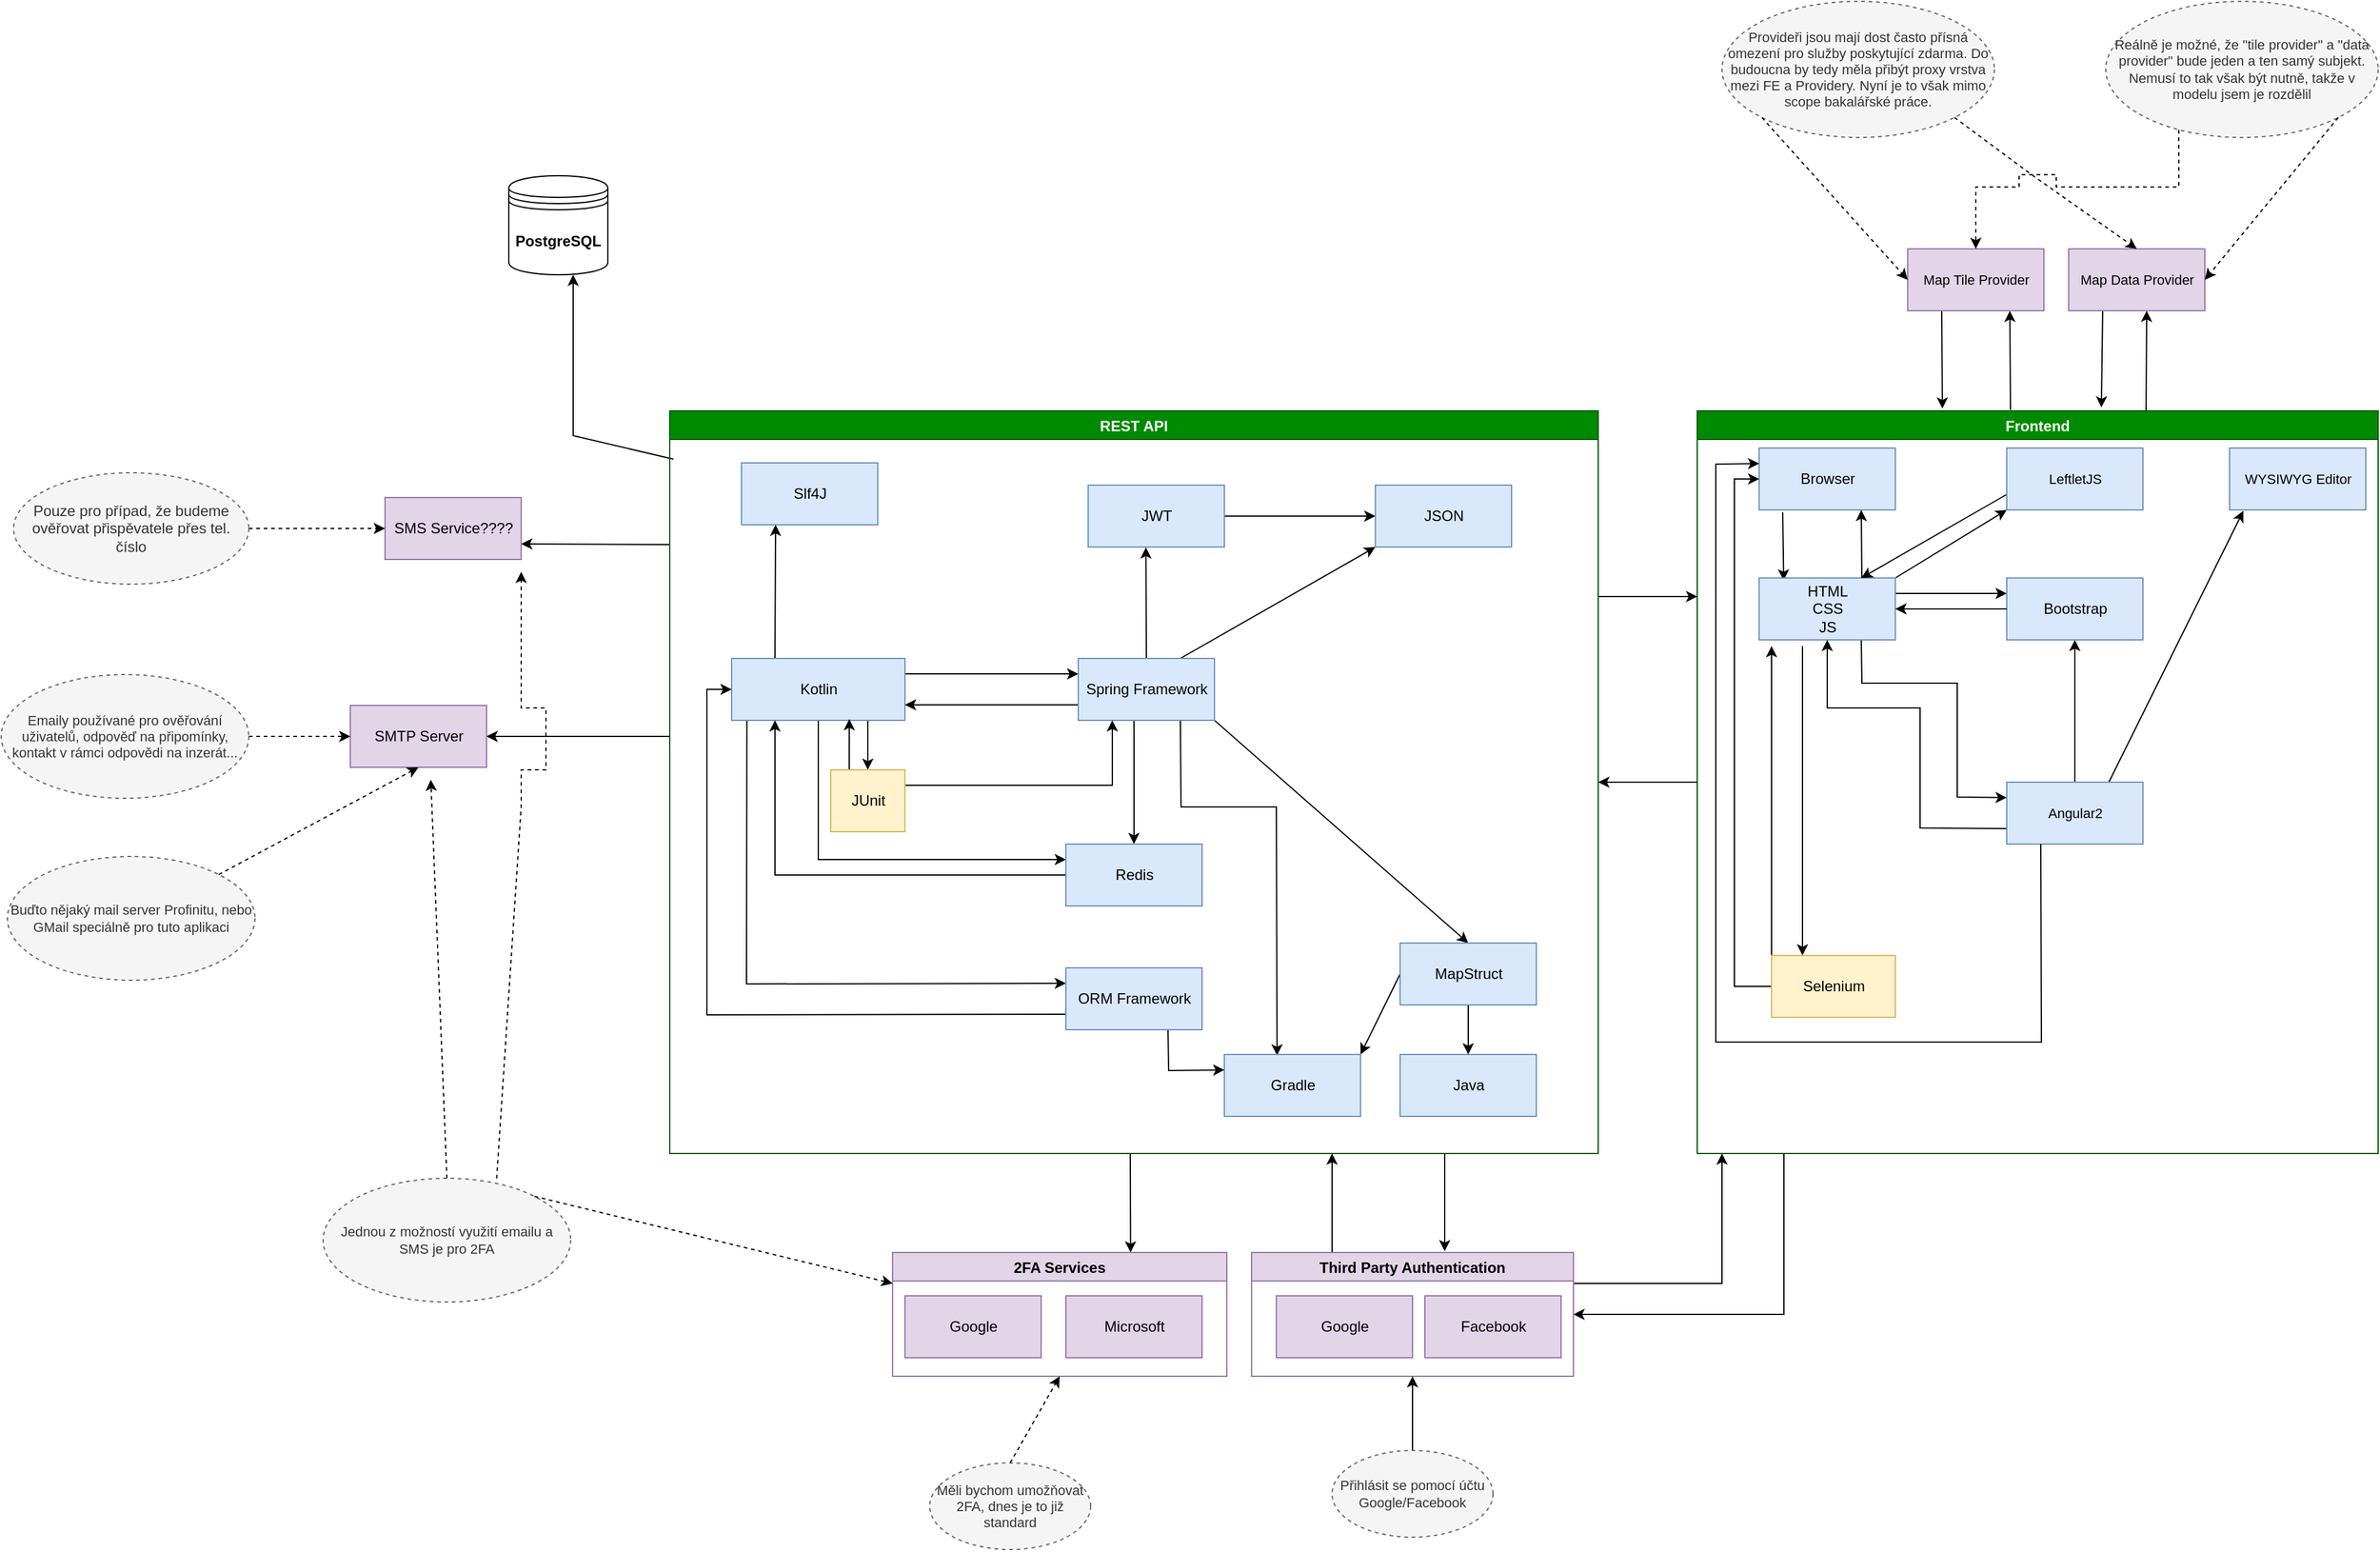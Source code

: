 <mxfile version="15.7.3" type="device"><diagram id="4b8or_0Rk-rCXTNzB_Io" name="Stránka-1"><mxGraphModel dx="2123" dy="1018" grid="1" gridSize="10" guides="1" tooltips="1" connect="1" arrows="1" fold="1" page="1" pageScale="1" pageWidth="827" pageHeight="1169" math="0" shadow="0"><root><mxCell id="0"/><mxCell id="1" parent="0"/><mxCell id="IpA6bpYcecOu8mMh90Jm-7" value="&lt;b&gt;PostgreSQL&lt;/b&gt;" style="shape=datastore;whiteSpace=wrap;html=1;" parent="1" vertex="1"><mxGeometry x="-220" y="210" width="80" height="80" as="geometry"/></mxCell><mxCell id="IpA6bpYcecOu8mMh90Jm-126" style="edgeStyle=none;rounded=0;orthogonalLoop=1;jettySize=auto;html=1;entryX=0.65;entryY=1;entryDx=0;entryDy=0;entryPerimeter=0;exitX=0.004;exitY=0.065;exitDx=0;exitDy=0;exitPerimeter=0;" parent="1" source="IpA6bpYcecOu8mMh90Jm-217" target="IpA6bpYcecOu8mMh90Jm-7" edge="1"><mxGeometry relative="1" as="geometry"><mxPoint x="40" y="420" as="sourcePoint"/><Array as="points"><mxPoint x="-168" y="420"/></Array></mxGeometry></mxCell><mxCell id="IpA6bpYcecOu8mMh90Jm-144" style="edgeStyle=none;rounded=0;orthogonalLoop=1;jettySize=auto;html=1;entryX=0.712;entryY=0;entryDx=0;entryDy=0;entryPerimeter=0;" parent="1" target="IpA6bpYcecOu8mMh90Jm-139" edge="1"><mxGeometry relative="1" as="geometry"><mxPoint x="282" y="1000" as="sourcePoint"/></mxGeometry></mxCell><mxCell id="IpA6bpYcecOu8mMh90Jm-159" style="edgeStyle=none;rounded=0;orthogonalLoop=1;jettySize=auto;html=1;entryX=0.6;entryY=-0.01;entryDx=0;entryDy=0;entryPerimeter=0;" parent="1" target="IpA6bpYcecOu8mMh90Jm-132" edge="1"><mxGeometry relative="1" as="geometry"><mxPoint x="536" y="1000" as="sourcePoint"/></mxGeometry></mxCell><mxCell id="IpA6bpYcecOu8mMh90Jm-205" style="edgeStyle=none;rounded=0;orthogonalLoop=1;jettySize=auto;html=1;exitX=1;exitY=0.25;exitDx=0;exitDy=0;fontSize=11;" parent="1" source="IpA6bpYcecOu8mMh90Jm-132" edge="1"><mxGeometry relative="1" as="geometry"><mxPoint x="760" y="1000" as="targetPoint"/><Array as="points"><mxPoint x="760" y="1105"/></Array></mxGeometry></mxCell><mxCell id="IpA6bpYcecOu8mMh90Jm-207" style="edgeStyle=none;rounded=0;orthogonalLoop=1;jettySize=auto;html=1;fontSize=11;entryX=1;entryY=0.5;entryDx=0;entryDy=0;" parent="1" target="IpA6bpYcecOu8mMh90Jm-132" edge="1"><mxGeometry relative="1" as="geometry"><mxPoint x="810" y="1000" as="sourcePoint"/><Array as="points"><mxPoint x="810" y="1130"/></Array></mxGeometry></mxCell><mxCell id="fLDxN7veGEA7b4i6iNZ2-59" style="edgeStyle=none;rounded=0;orthogonalLoop=1;jettySize=auto;html=1;exitX=0.25;exitY=0;exitDx=0;exitDy=0;" parent="1" source="IpA6bpYcecOu8mMh90Jm-132" edge="1"><mxGeometry relative="1" as="geometry"><mxPoint x="445" y="1000" as="targetPoint"/></mxGeometry></mxCell><mxCell id="IpA6bpYcecOu8mMh90Jm-132" value="Third Party Authentication" style="swimlane;shadow=0;sketch=0;strokeColor=#9673a6;fillColor=#e1d5e7;" parent="1" vertex="1"><mxGeometry x="380" y="1080" width="260" height="100" as="geometry"/></mxCell><mxCell id="IpA6bpYcecOu8mMh90Jm-133" value="Google" style="html=1;shadow=0;sketch=0;strokeColor=#9673a6;fillColor=#e1d5e7;" parent="IpA6bpYcecOu8mMh90Jm-132" vertex="1"><mxGeometry x="20" y="35" width="110" height="50" as="geometry"/></mxCell><mxCell id="IpA6bpYcecOu8mMh90Jm-134" value="Facebook" style="html=1;shadow=0;sketch=0;strokeColor=#9673a6;fillColor=#e1d5e7;" parent="IpA6bpYcecOu8mMh90Jm-132" vertex="1"><mxGeometry x="140" y="35" width="110" height="50" as="geometry"/></mxCell><mxCell id="IpA6bpYcecOu8mMh90Jm-136" style="edgeStyle=none;rounded=0;orthogonalLoop=1;jettySize=auto;html=1;exitX=0.25;exitY=0;exitDx=0;exitDy=0;" parent="1" source="IpA6bpYcecOu8mMh90Jm-132" target="IpA6bpYcecOu8mMh90Jm-132" edge="1"><mxGeometry relative="1" as="geometry"/></mxCell><mxCell id="IpA6bpYcecOu8mMh90Jm-139" value="2FA Services" style="swimlane;shadow=0;sketch=0;strokeColor=#9673a6;fillColor=#e1d5e7;" parent="1" vertex="1"><mxGeometry x="90" y="1080" width="270" height="100" as="geometry"/></mxCell><mxCell id="IpA6bpYcecOu8mMh90Jm-214" value="Google" style="html=1;shadow=0;sketch=0;strokeColor=#9673a6;fillColor=#e1d5e7;" parent="IpA6bpYcecOu8mMh90Jm-139" vertex="1"><mxGeometry x="10" y="35" width="110" height="50" as="geometry"/></mxCell><mxCell id="IpA6bpYcecOu8mMh90Jm-215" value="Microsoft" style="html=1;shadow=0;sketch=0;strokeColor=#9673a6;fillColor=#e1d5e7;" parent="IpA6bpYcecOu8mMh90Jm-139" vertex="1"><mxGeometry x="140" y="35" width="110" height="50" as="geometry"/></mxCell><mxCell id="IpA6bpYcecOu8mMh90Jm-142" style="edgeStyle=none;rounded=0;orthogonalLoop=1;jettySize=auto;html=1;exitX=0.25;exitY=0;exitDx=0;exitDy=0;" parent="1" source="IpA6bpYcecOu8mMh90Jm-139" target="IpA6bpYcecOu8mMh90Jm-139" edge="1"><mxGeometry relative="1" as="geometry"/></mxCell><mxCell id="IpA6bpYcecOu8mMh90Jm-158" style="edgeStyle=none;rounded=0;orthogonalLoop=1;jettySize=auto;html=1;entryX=1;entryY=0.5;entryDx=0;entryDy=0;" parent="1" target="IpA6bpYcecOu8mMh90Jm-148" edge="1"><mxGeometry relative="1" as="geometry"><mxPoint x="-90" y="663" as="sourcePoint"/></mxGeometry></mxCell><mxCell id="IpA6bpYcecOu8mMh90Jm-148" value="SMTP Server" style="html=1;shadow=0;sketch=0;strokeColor=#9673a6;fillColor=#e1d5e7;" parent="1" vertex="1"><mxGeometry x="-348" y="638" width="110" height="50" as="geometry"/></mxCell><mxCell id="IpA6bpYcecOu8mMh90Jm-156" style="edgeStyle=none;rounded=0;orthogonalLoop=1;jettySize=auto;html=1;entryX=1;entryY=0.75;entryDx=0;entryDy=0;" parent="1" target="IpA6bpYcecOu8mMh90Jm-153" edge="1"><mxGeometry relative="1" as="geometry"><mxPoint x="-90" y="508" as="sourcePoint"/></mxGeometry></mxCell><mxCell id="IpA6bpYcecOu8mMh90Jm-153" value="SMS Service????" style="html=1;shadow=0;sketch=0;strokeColor=#9673a6;fillColor=#e1d5e7;" parent="1" vertex="1"><mxGeometry x="-320" y="470" width="110" height="50" as="geometry"/></mxCell><mxCell id="IpA6bpYcecOu8mMh90Jm-165" style="edgeStyle=none;rounded=0;orthogonalLoop=1;jettySize=auto;html=1;exitX=1;exitY=0.5;exitDx=0;exitDy=0;entryX=0;entryY=0.5;entryDx=0;entryDy=0;dashed=1;" parent="1" source="IpA6bpYcecOu8mMh90Jm-162" target="IpA6bpYcecOu8mMh90Jm-153" edge="1"><mxGeometry relative="1" as="geometry"/></mxCell><mxCell id="IpA6bpYcecOu8mMh90Jm-162" value="Pouze pro případ, že budeme ověřovat přispěvatele přes tel. číslo" style="ellipse;whiteSpace=wrap;html=1;align=center;dashed=1;shadow=0;sketch=0;strokeColor=#666666;fillColor=#f5f5f5;fontColor=#333333;" parent="1" vertex="1"><mxGeometry x="-620" y="450" width="190" height="90" as="geometry"/></mxCell><mxCell id="IpA6bpYcecOu8mMh90Jm-166" style="edgeStyle=none;rounded=0;orthogonalLoop=1;jettySize=auto;html=1;exitX=1;exitY=0.5;exitDx=0;exitDy=0;entryX=0;entryY=0.5;entryDx=0;entryDy=0;dashed=1;" parent="1" source="IpA6bpYcecOu8mMh90Jm-167" target="IpA6bpYcecOu8mMh90Jm-148" edge="1"><mxGeometry relative="1" as="geometry"><mxPoint x="-278" y="900" as="targetPoint"/></mxGeometry></mxCell><mxCell id="IpA6bpYcecOu8mMh90Jm-167" value="Emaily používané pro ověřování uživatelů, odpověď na připomínky, kontakt v rámci odpovědi na inzerát..." style="ellipse;whiteSpace=wrap;html=1;align=center;dashed=1;shadow=0;sketch=0;strokeColor=#666666;fontSize=11;fillColor=#f5f5f5;fontColor=#333333;" parent="1" vertex="1"><mxGeometry x="-630" y="613" width="200" height="100" as="geometry"/></mxCell><mxCell id="IpA6bpYcecOu8mMh90Jm-168" value="Buďto nějaký mail server Profinitu, nebo GMail speciálně pro tuto aplikaci" style="ellipse;whiteSpace=wrap;html=1;align=center;dashed=1;shadow=0;sketch=0;strokeColor=#666666;fontSize=11;fillColor=#f5f5f5;fontColor=#333333;" parent="1" vertex="1"><mxGeometry x="-625" y="760" width="200" height="100" as="geometry"/></mxCell><mxCell id="IpA6bpYcecOu8mMh90Jm-169" style="edgeStyle=none;rounded=0;orthogonalLoop=1;jettySize=auto;html=1;exitX=1;exitY=0;exitDx=0;exitDy=0;entryX=0.5;entryY=1;entryDx=0;entryDy=0;dashed=1;" parent="1" source="IpA6bpYcecOu8mMh90Jm-168" target="IpA6bpYcecOu8mMh90Jm-148" edge="1"><mxGeometry relative="1" as="geometry"><mxPoint x="-318" y="730" as="targetPoint"/><mxPoint x="-400" y="730" as="sourcePoint"/></mxGeometry></mxCell><mxCell id="IpA6bpYcecOu8mMh90Jm-299" style="edgeStyle=none;rounded=0;orthogonalLoop=1;jettySize=auto;html=1;fontSize=11;exitX=0.533;exitY=0.003;exitDx=0;exitDy=0;exitPerimeter=0;entryX=0.573;entryY=1;entryDx=0;entryDy=0;entryPerimeter=0;" parent="1" target="IpA6bpYcecOu8mMh90Jm-296" edge="1"><mxGeometry relative="1" as="geometry"><mxPoint x="1102.54" y="400.0" as="sourcePoint"/><mxPoint x="1140" y="319.07" as="targetPoint"/></mxGeometry></mxCell><mxCell id="2IDRB37qn1Kd-G7VaPPP-1" style="edgeStyle=orthogonalEdgeStyle;rounded=0;orthogonalLoop=1;jettySize=auto;html=1;exitX=0;exitY=0.5;exitDx=0;exitDy=0;entryX=1;entryY=0.5;entryDx=0;entryDy=0;" edge="1" parent="1" source="IpA6bpYcecOu8mMh90Jm-176" target="IpA6bpYcecOu8mMh90Jm-217"><mxGeometry relative="1" as="geometry"/></mxCell><mxCell id="IpA6bpYcecOu8mMh90Jm-176" value="Frontend" style="swimlane;shadow=0;sketch=0;strokeColor=#005700;startSize=23;fillColor=#008a00;fontColor=#ffffff;" parent="1" vertex="1"><mxGeometry x="740" y="400" width="550" height="600" as="geometry"/></mxCell><mxCell id="IpA6bpYcecOu8mMh90Jm-210" style="edgeStyle=none;rounded=0;orthogonalLoop=1;jettySize=auto;html=1;exitX=0.173;exitY=1.04;exitDx=0;exitDy=0;entryX=0.18;entryY=0.04;entryDx=0;entryDy=0;fontSize=11;entryPerimeter=0;exitPerimeter=0;" parent="IpA6bpYcecOu8mMh90Jm-176" source="IpA6bpYcecOu8mMh90Jm-201" target="IpA6bpYcecOu8mMh90Jm-202" edge="1"><mxGeometry relative="1" as="geometry"/></mxCell><mxCell id="IpA6bpYcecOu8mMh90Jm-201" value="Browser" style="html=1;shadow=0;sketch=0;strokeColor=#6c8ebf;fillColor=#dae8fc;" parent="IpA6bpYcecOu8mMh90Jm-176" vertex="1"><mxGeometry x="50" y="30" width="110" height="50" as="geometry"/></mxCell><mxCell id="IpA6bpYcecOu8mMh90Jm-211" style="edgeStyle=none;rounded=0;orthogonalLoop=1;jettySize=auto;html=1;entryX=0.75;entryY=1;entryDx=0;entryDy=0;fontSize=11;" parent="IpA6bpYcecOu8mMh90Jm-176" target="IpA6bpYcecOu8mMh90Jm-201" edge="1"><mxGeometry relative="1" as="geometry"><mxPoint x="133" y="140" as="sourcePoint"/></mxGeometry></mxCell><mxCell id="IpA6bpYcecOu8mMh90Jm-213" style="edgeStyle=none;rounded=0;orthogonalLoop=1;jettySize=auto;html=1;entryX=0.25;entryY=0;entryDx=0;entryDy=0;fontSize=11;" parent="IpA6bpYcecOu8mMh90Jm-176" target="IpA6bpYcecOu8mMh90Jm-212" edge="1"><mxGeometry relative="1" as="geometry"><mxPoint x="85" y="190" as="sourcePoint"/></mxGeometry></mxCell><mxCell id="IpA6bpYcecOu8mMh90Jm-310" style="edgeStyle=none;rounded=0;orthogonalLoop=1;jettySize=auto;html=1;exitX=0.75;exitY=1;exitDx=0;exitDy=0;entryX=0;entryY=0.25;entryDx=0;entryDy=0;fontSize=11;" parent="IpA6bpYcecOu8mMh90Jm-176" source="IpA6bpYcecOu8mMh90Jm-202" target="IpA6bpYcecOu8mMh90Jm-281" edge="1"><mxGeometry relative="1" as="geometry"><Array as="points"><mxPoint x="133" y="220"/><mxPoint x="210" y="220"/><mxPoint x="210" y="312"/></Array></mxGeometry></mxCell><mxCell id="IpA6bpYcecOu8mMh90Jm-316" style="edgeStyle=none;rounded=0;orthogonalLoop=1;jettySize=auto;html=1;exitX=1;exitY=0;exitDx=0;exitDy=0;entryX=0;entryY=1;entryDx=0;entryDy=0;fontSize=11;" parent="IpA6bpYcecOu8mMh90Jm-176" source="IpA6bpYcecOu8mMh90Jm-202" target="IpA6bpYcecOu8mMh90Jm-312" edge="1"><mxGeometry relative="1" as="geometry"/></mxCell><mxCell id="IpA6bpYcecOu8mMh90Jm-319" style="edgeStyle=none;rounded=0;orthogonalLoop=1;jettySize=auto;html=1;exitX=1;exitY=0.25;exitDx=0;exitDy=0;entryX=0;entryY=0.25;entryDx=0;entryDy=0;fontSize=11;" parent="IpA6bpYcecOu8mMh90Jm-176" source="IpA6bpYcecOu8mMh90Jm-202" target="IpA6bpYcecOu8mMh90Jm-318" edge="1"><mxGeometry relative="1" as="geometry"/></mxCell><mxCell id="IpA6bpYcecOu8mMh90Jm-202" value="HTML&lt;br&gt;CSS&lt;br&gt;JS" style="html=1;shadow=0;sketch=0;strokeColor=#6c8ebf;fillColor=#dae8fc;" parent="IpA6bpYcecOu8mMh90Jm-176" vertex="1"><mxGeometry x="50" y="135" width="110" height="50" as="geometry"/></mxCell><mxCell id="IpA6bpYcecOu8mMh90Jm-284" style="edgeStyle=none;rounded=0;orthogonalLoop=1;jettySize=auto;html=1;exitX=0;exitY=0.5;exitDx=0;exitDy=0;entryX=0;entryY=0.5;entryDx=0;entryDy=0;fontSize=11;" parent="IpA6bpYcecOu8mMh90Jm-176" source="IpA6bpYcecOu8mMh90Jm-212" target="IpA6bpYcecOu8mMh90Jm-201" edge="1"><mxGeometry relative="1" as="geometry"><Array as="points"><mxPoint x="30" y="465"/><mxPoint x="30" y="55"/></Array></mxGeometry></mxCell><mxCell id="fLDxN7veGEA7b4i6iNZ2-10" style="edgeStyle=orthogonalEdgeStyle;rounded=0;orthogonalLoop=1;jettySize=auto;html=1;exitX=0;exitY=0;exitDx=0;exitDy=0;entryX=0.091;entryY=1.1;entryDx=0;entryDy=0;entryPerimeter=0;" parent="IpA6bpYcecOu8mMh90Jm-176" source="IpA6bpYcecOu8mMh90Jm-212" target="IpA6bpYcecOu8mMh90Jm-202" edge="1"><mxGeometry relative="1" as="geometry"/></mxCell><mxCell id="IpA6bpYcecOu8mMh90Jm-212" value="Selenium" style="html=1;shadow=0;sketch=0;strokeColor=#d6b656;fillColor=#fff2cc;" parent="IpA6bpYcecOu8mMh90Jm-176" vertex="1"><mxGeometry x="60" y="440" width="100" height="50" as="geometry"/></mxCell><mxCell id="IpA6bpYcecOu8mMh90Jm-311" style="edgeStyle=none;rounded=0;orthogonalLoop=1;jettySize=auto;html=1;exitX=0;exitY=0.75;exitDx=0;exitDy=0;entryX=0.5;entryY=1;entryDx=0;entryDy=0;fontSize=11;" parent="IpA6bpYcecOu8mMh90Jm-176" source="IpA6bpYcecOu8mMh90Jm-281" target="IpA6bpYcecOu8mMh90Jm-202" edge="1"><mxGeometry relative="1" as="geometry"><Array as="points"><mxPoint x="180" y="337"/><mxPoint x="180" y="240"/><mxPoint x="105" y="240"/></Array></mxGeometry></mxCell><mxCell id="2IDRB37qn1Kd-G7VaPPP-3" style="rounded=0;orthogonalLoop=1;jettySize=auto;html=1;exitX=0.75;exitY=0;exitDx=0;exitDy=0;entryX=0.101;entryY=1.016;entryDx=0;entryDy=0;entryPerimeter=0;" edge="1" parent="IpA6bpYcecOu8mMh90Jm-176" source="IpA6bpYcecOu8mMh90Jm-281" target="fLDxN7veGEA7b4i6iNZ2-1"><mxGeometry relative="1" as="geometry"/></mxCell><mxCell id="2IDRB37qn1Kd-G7VaPPP-6" style="edgeStyle=none;rounded=0;orthogonalLoop=1;jettySize=auto;html=1;exitX=0.5;exitY=0;exitDx=0;exitDy=0;" edge="1" parent="IpA6bpYcecOu8mMh90Jm-176" source="IpA6bpYcecOu8mMh90Jm-281" target="IpA6bpYcecOu8mMh90Jm-318"><mxGeometry relative="1" as="geometry"/></mxCell><mxCell id="IpA6bpYcecOu8mMh90Jm-281" value="Angular2" style="html=1;shadow=0;sketch=0;strokeColor=#6c8ebf;fillColor=#dae8fc;fontSize=11;" parent="IpA6bpYcecOu8mMh90Jm-176" vertex="1"><mxGeometry x="250" y="300" width="110" height="50" as="geometry"/></mxCell><mxCell id="IpA6bpYcecOu8mMh90Jm-317" style="edgeStyle=none;rounded=0;orthogonalLoop=1;jettySize=auto;html=1;exitX=0;exitY=0.75;exitDx=0;exitDy=0;entryX=0.75;entryY=0;entryDx=0;entryDy=0;fontSize=11;" parent="IpA6bpYcecOu8mMh90Jm-176" source="IpA6bpYcecOu8mMh90Jm-312" target="IpA6bpYcecOu8mMh90Jm-202" edge="1"><mxGeometry relative="1" as="geometry"/></mxCell><mxCell id="IpA6bpYcecOu8mMh90Jm-312" value="LeftletJS" style="html=1;shadow=0;sketch=0;strokeColor=#6c8ebf;fillColor=#dae8fc;fontSize=11;" parent="IpA6bpYcecOu8mMh90Jm-176" vertex="1"><mxGeometry x="250" y="30" width="110" height="50" as="geometry"/></mxCell><mxCell id="IpA6bpYcecOu8mMh90Jm-318" value="Bootstrap" style="html=1;shadow=0;sketch=0;strokeColor=#6c8ebf;fillColor=#dae8fc;" parent="IpA6bpYcecOu8mMh90Jm-176" vertex="1"><mxGeometry x="250" y="135" width="110" height="50" as="geometry"/></mxCell><mxCell id="IpA6bpYcecOu8mMh90Jm-320" style="edgeStyle=none;rounded=0;orthogonalLoop=1;jettySize=auto;html=1;exitX=0;exitY=0.5;exitDx=0;exitDy=0;fontSize=11;entryX=1;entryY=0.5;entryDx=0;entryDy=0;" parent="IpA6bpYcecOu8mMh90Jm-176" source="IpA6bpYcecOu8mMh90Jm-318" target="IpA6bpYcecOu8mMh90Jm-202" edge="1"><mxGeometry relative="1" as="geometry"><mxPoint x="200" y="160" as="targetPoint"/></mxGeometry></mxCell><mxCell id="fLDxN7veGEA7b4i6iNZ2-1" value="WYSIWYG Editor" style="html=1;shadow=0;sketch=0;strokeColor=#6c8ebf;fillColor=#dae8fc;fontSize=11;" parent="IpA6bpYcecOu8mMh90Jm-176" vertex="1"><mxGeometry x="430" y="30" width="110" height="50" as="geometry"/></mxCell><mxCell id="2IDRB37qn1Kd-G7VaPPP-7" style="edgeStyle=none;rounded=0;orthogonalLoop=1;jettySize=auto;html=1;exitX=0.25;exitY=1;exitDx=0;exitDy=0;entryX=0;entryY=0.25;entryDx=0;entryDy=0;" edge="1" parent="IpA6bpYcecOu8mMh90Jm-176" source="IpA6bpYcecOu8mMh90Jm-281" target="IpA6bpYcecOu8mMh90Jm-201"><mxGeometry relative="1" as="geometry"><mxPoint x="10" y="430" as="targetPoint"/><Array as="points"><mxPoint x="278" y="510"/><mxPoint x="15" y="510"/><mxPoint x="15" y="43"/></Array></mxGeometry></mxCell><mxCell id="2IDRB37qn1Kd-G7VaPPP-2" style="edgeStyle=orthogonalEdgeStyle;rounded=0;orthogonalLoop=1;jettySize=auto;html=1;exitX=1;exitY=0.25;exitDx=0;exitDy=0;entryX=0;entryY=0.25;entryDx=0;entryDy=0;" edge="1" parent="1" source="IpA6bpYcecOu8mMh90Jm-217" target="IpA6bpYcecOu8mMh90Jm-176"><mxGeometry relative="1" as="geometry"/></mxCell><mxCell id="IpA6bpYcecOu8mMh90Jm-217" value="REST API" style="swimlane;shadow=0;sketch=0;startSize=23;fillColor=#008a00;fontColor=#ffffff;strokeColor=#005700;" parent="1" vertex="1"><mxGeometry x="-90" y="400" width="750" height="600" as="geometry"/></mxCell><mxCell id="fLDxN7veGEA7b4i6iNZ2-20" style="edgeStyle=orthogonalEdgeStyle;rounded=0;orthogonalLoop=1;jettySize=auto;html=1;exitX=1;exitY=0.25;exitDx=0;exitDy=0;entryX=0;entryY=0.25;entryDx=0;entryDy=0;" parent="IpA6bpYcecOu8mMh90Jm-217" source="IpA6bpYcecOu8mMh90Jm-222" target="IpA6bpYcecOu8mMh90Jm-223" edge="1"><mxGeometry relative="1" as="geometry"/></mxCell><mxCell id="fLDxN7veGEA7b4i6iNZ2-43" style="edgeStyle=orthogonalEdgeStyle;rounded=0;orthogonalLoop=1;jettySize=auto;html=1;exitX=0.75;exitY=1;exitDx=0;exitDy=0;entryX=0.5;entryY=0;entryDx=0;entryDy=0;" parent="IpA6bpYcecOu8mMh90Jm-217" source="IpA6bpYcecOu8mMh90Jm-222" target="IpA6bpYcecOu8mMh90Jm-226" edge="1"><mxGeometry relative="1" as="geometry"><Array as="points"><mxPoint x="160" y="250"/></Array></mxGeometry></mxCell><mxCell id="fLDxN7veGEA7b4i6iNZ2-44" style="edgeStyle=orthogonalEdgeStyle;rounded=0;orthogonalLoop=1;jettySize=auto;html=1;exitX=0.5;exitY=1;exitDx=0;exitDy=0;entryX=0;entryY=0.25;entryDx=0;entryDy=0;" parent="IpA6bpYcecOu8mMh90Jm-217" source="IpA6bpYcecOu8mMh90Jm-222" target="fLDxN7veGEA7b4i6iNZ2-14" edge="1"><mxGeometry relative="1" as="geometry"/></mxCell><mxCell id="fLDxN7veGEA7b4i6iNZ2-51" style="rounded=0;orthogonalLoop=1;jettySize=auto;html=1;exitX=0.25;exitY=0;exitDx=0;exitDy=0;entryX=0.25;entryY=1;entryDx=0;entryDy=0;" parent="IpA6bpYcecOu8mMh90Jm-217" source="IpA6bpYcecOu8mMh90Jm-222" target="IpA6bpYcecOu8mMh90Jm-225" edge="1"><mxGeometry relative="1" as="geometry"/></mxCell><mxCell id="2IDRB37qn1Kd-G7VaPPP-29" style="edgeStyle=none;rounded=0;orthogonalLoop=1;jettySize=auto;html=1;exitX=0.088;exitY=1.005;exitDx=0;exitDy=0;entryX=0;entryY=0.25;entryDx=0;entryDy=0;exitPerimeter=0;" edge="1" parent="IpA6bpYcecOu8mMh90Jm-217" source="IpA6bpYcecOu8mMh90Jm-222" target="2IDRB37qn1Kd-G7VaPPP-25"><mxGeometry relative="1" as="geometry"><Array as="points"><mxPoint x="62" y="463"/></Array></mxGeometry></mxCell><mxCell id="IpA6bpYcecOu8mMh90Jm-222" value="Kotlin" style="html=1;shadow=0;sketch=0;strokeColor=#6c8ebf;fillColor=#dae8fc;" parent="IpA6bpYcecOu8mMh90Jm-217" vertex="1"><mxGeometry x="50" y="200" width="140" height="50" as="geometry"/></mxCell><mxCell id="fLDxN7veGEA7b4i6iNZ2-21" style="edgeStyle=orthogonalEdgeStyle;rounded=0;orthogonalLoop=1;jettySize=auto;html=1;exitX=0;exitY=0.75;exitDx=0;exitDy=0;entryX=1;entryY=0.75;entryDx=0;entryDy=0;" parent="IpA6bpYcecOu8mMh90Jm-217" source="IpA6bpYcecOu8mMh90Jm-223" target="IpA6bpYcecOu8mMh90Jm-222" edge="1"><mxGeometry relative="1" as="geometry"/></mxCell><mxCell id="fLDxN7veGEA7b4i6iNZ2-35" style="edgeStyle=orthogonalEdgeStyle;rounded=0;orthogonalLoop=1;jettySize=auto;html=1;entryX=0.5;entryY=0;entryDx=0;entryDy=0;" parent="IpA6bpYcecOu8mMh90Jm-217" target="fLDxN7veGEA7b4i6iNZ2-14" edge="1"><mxGeometry relative="1" as="geometry"><mxPoint x="375" y="250" as="sourcePoint"/><Array as="points"><mxPoint x="375" y="250"/></Array></mxGeometry></mxCell><mxCell id="2IDRB37qn1Kd-G7VaPPP-12" style="edgeStyle=none;rounded=0;orthogonalLoop=1;jettySize=auto;html=1;exitX=1;exitY=1;exitDx=0;exitDy=0;entryX=0.5;entryY=0;entryDx=0;entryDy=0;" edge="1" parent="IpA6bpYcecOu8mMh90Jm-217" source="IpA6bpYcecOu8mMh90Jm-223" target="2IDRB37qn1Kd-G7VaPPP-9"><mxGeometry relative="1" as="geometry"/></mxCell><mxCell id="2IDRB37qn1Kd-G7VaPPP-22" style="edgeStyle=none;rounded=0;orthogonalLoop=1;jettySize=auto;html=1;exitX=0.75;exitY=1;exitDx=0;exitDy=0;entryX=0.387;entryY=0.016;entryDx=0;entryDy=0;entryPerimeter=0;" edge="1" parent="IpA6bpYcecOu8mMh90Jm-217" source="IpA6bpYcecOu8mMh90Jm-223" target="2IDRB37qn1Kd-G7VaPPP-20"><mxGeometry relative="1" as="geometry"><Array as="points"><mxPoint x="413" y="320"/><mxPoint x="490" y="320"/></Array></mxGeometry></mxCell><mxCell id="2IDRB37qn1Kd-G7VaPPP-32" style="edgeStyle=none;rounded=0;orthogonalLoop=1;jettySize=auto;html=1;exitX=0.5;exitY=0;exitDx=0;exitDy=0;entryX=0.424;entryY=1.005;entryDx=0;entryDy=0;entryPerimeter=0;" edge="1" parent="IpA6bpYcecOu8mMh90Jm-217" source="IpA6bpYcecOu8mMh90Jm-223" target="IpA6bpYcecOu8mMh90Jm-321"><mxGeometry relative="1" as="geometry"/></mxCell><mxCell id="2IDRB37qn1Kd-G7VaPPP-35" style="edgeStyle=none;rounded=0;orthogonalLoop=1;jettySize=auto;html=1;exitX=0.75;exitY=0;exitDx=0;exitDy=0;entryX=0;entryY=1;entryDx=0;entryDy=0;" edge="1" parent="IpA6bpYcecOu8mMh90Jm-217" source="IpA6bpYcecOu8mMh90Jm-223" target="fLDxN7veGEA7b4i6iNZ2-61"><mxGeometry relative="1" as="geometry"/></mxCell><mxCell id="IpA6bpYcecOu8mMh90Jm-223" value="Spring Framework" style="html=1;shadow=0;sketch=0;strokeColor=#6c8ebf;fillColor=#dae8fc;" parent="IpA6bpYcecOu8mMh90Jm-217" vertex="1"><mxGeometry x="330" y="200" width="110" height="50" as="geometry"/></mxCell><mxCell id="fLDxN7veGEA7b4i6iNZ2-39" style="edgeStyle=orthogonalEdgeStyle;rounded=0;orthogonalLoop=1;jettySize=auto;html=1;exitX=1;exitY=0.25;exitDx=0;exitDy=0;entryX=0.25;entryY=1;entryDx=0;entryDy=0;" parent="IpA6bpYcecOu8mMh90Jm-217" source="IpA6bpYcecOu8mMh90Jm-226" target="IpA6bpYcecOu8mMh90Jm-223" edge="1"><mxGeometry relative="1" as="geometry"/></mxCell><mxCell id="fLDxN7veGEA7b4i6iNZ2-41" style="edgeStyle=orthogonalEdgeStyle;rounded=0;orthogonalLoop=1;jettySize=auto;html=1;exitX=0.25;exitY=0;exitDx=0;exitDy=0;entryX=0.679;entryY=0.98;entryDx=0;entryDy=0;entryPerimeter=0;" parent="IpA6bpYcecOu8mMh90Jm-217" source="IpA6bpYcecOu8mMh90Jm-226" target="IpA6bpYcecOu8mMh90Jm-222" edge="1"><mxGeometry relative="1" as="geometry"/></mxCell><mxCell id="IpA6bpYcecOu8mMh90Jm-226" value="JUnit" style="html=1;shadow=0;sketch=0;strokeColor=#d6b656;fillColor=#fff2cc;" parent="IpA6bpYcecOu8mMh90Jm-217" vertex="1"><mxGeometry x="130" y="290" width="60" height="50" as="geometry"/></mxCell><mxCell id="2IDRB37qn1Kd-G7VaPPP-34" style="edgeStyle=none;rounded=0;orthogonalLoop=1;jettySize=auto;html=1;exitX=1;exitY=0.5;exitDx=0;exitDy=0;entryX=0;entryY=0.5;entryDx=0;entryDy=0;" edge="1" parent="IpA6bpYcecOu8mMh90Jm-217" source="IpA6bpYcecOu8mMh90Jm-321" target="fLDxN7veGEA7b4i6iNZ2-61"><mxGeometry relative="1" as="geometry"/></mxCell><mxCell id="IpA6bpYcecOu8mMh90Jm-321" value="JWT" style="html=1;shadow=0;sketch=0;strokeColor=#6c8ebf;fillColor=#dae8fc;" parent="IpA6bpYcecOu8mMh90Jm-217" vertex="1"><mxGeometry x="338" y="60" width="110" height="50" as="geometry"/></mxCell><mxCell id="fLDxN7veGEA7b4i6iNZ2-45" style="edgeStyle=orthogonalEdgeStyle;rounded=0;orthogonalLoop=1;jettySize=auto;html=1;exitX=0;exitY=0.5;exitDx=0;exitDy=0;entryX=0.25;entryY=1;entryDx=0;entryDy=0;" parent="IpA6bpYcecOu8mMh90Jm-217" source="fLDxN7veGEA7b4i6iNZ2-14" target="IpA6bpYcecOu8mMh90Jm-222" edge="1"><mxGeometry relative="1" as="geometry"/></mxCell><mxCell id="fLDxN7veGEA7b4i6iNZ2-14" value="Redis" style="html=1;shadow=0;sketch=0;strokeColor=#6c8ebf;fillColor=#dae8fc;" parent="IpA6bpYcecOu8mMh90Jm-217" vertex="1"><mxGeometry x="320" y="350" width="110" height="50" as="geometry"/></mxCell><mxCell id="IpA6bpYcecOu8mMh90Jm-225" value="Slf4J" style="html=1;shadow=0;sketch=0;strokeColor=#6c8ebf;fillColor=#dae8fc;" parent="IpA6bpYcecOu8mMh90Jm-217" vertex="1"><mxGeometry x="58" y="42" width="110" height="50" as="geometry"/></mxCell><mxCell id="fLDxN7veGEA7b4i6iNZ2-61" value="JSON" style="html=1;shadow=0;sketch=0;strokeColor=#6c8ebf;fillColor=#dae8fc;" parent="IpA6bpYcecOu8mMh90Jm-217" vertex="1"><mxGeometry x="570" y="60" width="110" height="50" as="geometry"/></mxCell><mxCell id="2IDRB37qn1Kd-G7VaPPP-16" style="edgeStyle=none;rounded=0;orthogonalLoop=1;jettySize=auto;html=1;exitX=0.5;exitY=1;exitDx=0;exitDy=0;entryX=0.5;entryY=0;entryDx=0;entryDy=0;" edge="1" parent="IpA6bpYcecOu8mMh90Jm-217" source="2IDRB37qn1Kd-G7VaPPP-9" target="2IDRB37qn1Kd-G7VaPPP-15"><mxGeometry relative="1" as="geometry"/></mxCell><mxCell id="2IDRB37qn1Kd-G7VaPPP-28" style="edgeStyle=none;rounded=0;orthogonalLoop=1;jettySize=auto;html=1;exitX=0;exitY=0.5;exitDx=0;exitDy=0;entryX=1;entryY=0;entryDx=0;entryDy=0;" edge="1" parent="IpA6bpYcecOu8mMh90Jm-217" source="2IDRB37qn1Kd-G7VaPPP-9" target="2IDRB37qn1Kd-G7VaPPP-20"><mxGeometry relative="1" as="geometry"/></mxCell><mxCell id="2IDRB37qn1Kd-G7VaPPP-9" value="MapStruct" style="html=1;shadow=0;sketch=0;strokeColor=#6c8ebf;fillColor=#dae8fc;" vertex="1" parent="IpA6bpYcecOu8mMh90Jm-217"><mxGeometry x="590" y="430" width="110" height="50" as="geometry"/></mxCell><mxCell id="2IDRB37qn1Kd-G7VaPPP-15" value="Java" style="html=1;shadow=0;sketch=0;strokeColor=#6c8ebf;fillColor=#dae8fc;" vertex="1" parent="IpA6bpYcecOu8mMh90Jm-217"><mxGeometry x="590" y="520" width="110" height="50" as="geometry"/></mxCell><mxCell id="2IDRB37qn1Kd-G7VaPPP-20" value="Gradle" style="html=1;shadow=0;sketch=0;strokeColor=#6c8ebf;fillColor=#dae8fc;" vertex="1" parent="IpA6bpYcecOu8mMh90Jm-217"><mxGeometry x="448" y="520" width="110" height="50" as="geometry"/></mxCell><mxCell id="2IDRB37qn1Kd-G7VaPPP-30" style="edgeStyle=none;rounded=0;orthogonalLoop=1;jettySize=auto;html=1;exitX=0.75;exitY=1;exitDx=0;exitDy=0;entryX=0;entryY=0.25;entryDx=0;entryDy=0;" edge="1" parent="IpA6bpYcecOu8mMh90Jm-217" source="2IDRB37qn1Kd-G7VaPPP-25" target="2IDRB37qn1Kd-G7VaPPP-20"><mxGeometry relative="1" as="geometry"><Array as="points"><mxPoint x="403" y="533"/></Array></mxGeometry></mxCell><mxCell id="2IDRB37qn1Kd-G7VaPPP-31" style="edgeStyle=none;rounded=0;orthogonalLoop=1;jettySize=auto;html=1;exitX=0;exitY=0.75;exitDx=0;exitDy=0;entryX=0;entryY=0.5;entryDx=0;entryDy=0;" edge="1" parent="IpA6bpYcecOu8mMh90Jm-217" source="2IDRB37qn1Kd-G7VaPPP-25" target="IpA6bpYcecOu8mMh90Jm-222"><mxGeometry relative="1" as="geometry"><Array as="points"><mxPoint x="30" y="488"/><mxPoint x="30" y="225"/></Array></mxGeometry></mxCell><mxCell id="2IDRB37qn1Kd-G7VaPPP-25" value="ORM Framework" style="html=1;shadow=0;sketch=0;strokeColor=#6c8ebf;fillColor=#dae8fc;" vertex="1" parent="IpA6bpYcecOu8mMh90Jm-217"><mxGeometry x="320" y="450" width="110" height="50" as="geometry"/></mxCell><mxCell id="IpA6bpYcecOu8mMh90Jm-278" value="Měli bychom umožňovat 2FA, dnes je to již standard" style="ellipse;whiteSpace=wrap;html=1;align=center;dashed=1;shadow=0;sketch=0;strokeColor=#666666;fontSize=11;fillColor=#f5f5f5;fontColor=#333333;" parent="1" vertex="1"><mxGeometry x="120" y="1250" width="130" height="70" as="geometry"/></mxCell><mxCell id="IpA6bpYcecOu8mMh90Jm-279" style="edgeStyle=none;rounded=0;orthogonalLoop=1;jettySize=auto;html=1;exitX=0.5;exitY=0;exitDx=0;exitDy=0;entryX=0.5;entryY=1;entryDx=0;entryDy=0;dashed=1;" parent="1" source="IpA6bpYcecOu8mMh90Jm-278" target="IpA6bpYcecOu8mMh90Jm-139" edge="1"><mxGeometry relative="1" as="geometry"><mxPoint x="352" y="1220" as="targetPoint"/><mxPoint x="245" y="1262" as="sourcePoint"/></mxGeometry></mxCell><mxCell id="IpA6bpYcecOu8mMh90Jm-286" style="edgeStyle=none;rounded=0;orthogonalLoop=1;jettySize=auto;html=1;exitX=0.5;exitY=0;exitDx=0;exitDy=0;entryX=0.5;entryY=1;entryDx=0;entryDy=0;fontSize=11;" parent="1" source="IpA6bpYcecOu8mMh90Jm-285" target="IpA6bpYcecOu8mMh90Jm-132" edge="1"><mxGeometry relative="1" as="geometry"/></mxCell><mxCell id="IpA6bpYcecOu8mMh90Jm-285" value="Přihlásit se pomocí účtu Google/Facebook" style="ellipse;whiteSpace=wrap;html=1;align=center;dashed=1;shadow=0;sketch=0;strokeColor=#666666;fontSize=11;fillColor=#f5f5f5;fontColor=#333333;" parent="1" vertex="1"><mxGeometry x="445" y="1240" width="130" height="70" as="geometry"/></mxCell><mxCell id="IpA6bpYcecOu8mMh90Jm-294" style="edgeStyle=none;rounded=0;orthogonalLoop=1;jettySize=auto;html=1;exitX=0.25;exitY=1;exitDx=0;exitDy=0;entryX=0.1;entryY=-0.003;entryDx=0;entryDy=0;entryPerimeter=0;fontSize=11;" parent="1" source="IpA6bpYcecOu8mMh90Jm-292" edge="1"><mxGeometry relative="1" as="geometry"><mxPoint x="938" y="398.14" as="targetPoint"/></mxGeometry></mxCell><mxCell id="IpA6bpYcecOu8mMh90Jm-295" style="edgeStyle=none;rounded=0;orthogonalLoop=1;jettySize=auto;html=1;entryX=0.75;entryY=1;entryDx=0;entryDy=0;fontSize=11;" parent="1" target="IpA6bpYcecOu8mMh90Jm-292" edge="1"><mxGeometry relative="1" as="geometry"><mxPoint x="993" y="399.07" as="sourcePoint"/></mxGeometry></mxCell><mxCell id="IpA6bpYcecOu8mMh90Jm-292" value="Map Tile Provider" style="html=1;shadow=0;sketch=0;strokeColor=#9673a6;fillColor=#e1d5e7;fontSize=11;" parent="1" vertex="1"><mxGeometry x="910" y="269.07" width="110" height="50" as="geometry"/></mxCell><mxCell id="IpA6bpYcecOu8mMh90Jm-298" style="edgeStyle=none;rounded=0;orthogonalLoop=1;jettySize=auto;html=1;exitX=0.25;exitY=1;exitDx=0;exitDy=0;entryX=0.438;entryY=-0.006;entryDx=0;entryDy=0;entryPerimeter=0;fontSize=11;" parent="1" source="IpA6bpYcecOu8mMh90Jm-296" edge="1"><mxGeometry relative="1" as="geometry"><mxPoint x="1066.44" y="397.21" as="targetPoint"/></mxGeometry></mxCell><mxCell id="IpA6bpYcecOu8mMh90Jm-296" value="Map Data Provider" style="html=1;shadow=0;sketch=0;strokeColor=#9673a6;fillColor=#e1d5e7;fontSize=11;" parent="1" vertex="1"><mxGeometry x="1040" y="269.07" width="110" height="50" as="geometry"/></mxCell><mxCell id="IpA6bpYcecOu8mMh90Jm-301" value="Reálně je možné, že &quot;tile provider&quot; a &quot;data provider&quot; bude jeden a ten samý subjekt. Nemusí to tak však být nutně, takže v modelu jsem je rozdělil" style="ellipse;whiteSpace=wrap;html=1;align=center;dashed=1;shadow=0;sketch=0;strokeColor=#666666;fillColor=#f5f5f5;fontColor=#333333;fontSize=11;" parent="1" vertex="1"><mxGeometry x="1070" y="69.07" width="220" height="110" as="geometry"/></mxCell><mxCell id="IpA6bpYcecOu8mMh90Jm-304" style="edgeStyle=none;rounded=0;orthogonalLoop=1;jettySize=auto;html=1;exitX=0.268;exitY=0.945;exitDx=0;exitDy=0;entryX=0.5;entryY=0;entryDx=0;entryDy=0;dashed=1;exitPerimeter=0;" parent="1" source="IpA6bpYcecOu8mMh90Jm-301" target="IpA6bpYcecOu8mMh90Jm-292" edge="1"><mxGeometry relative="1" as="geometry"><mxPoint x="855" y="89.07" as="targetPoint"/><mxPoint x="810" y="159.07" as="sourcePoint"/><Array as="points"><mxPoint x="1129" y="219.07"/><mxPoint x="1030" y="219.07"/><mxPoint x="1030" y="209.07"/><mxPoint x="1000" y="209.07"/><mxPoint x="1000" y="219.07"/><mxPoint x="965" y="219.07"/></Array></mxGeometry></mxCell><mxCell id="IpA6bpYcecOu8mMh90Jm-305" style="edgeStyle=none;rounded=0;orthogonalLoop=1;jettySize=auto;html=1;exitX=1;exitY=1;exitDx=0;exitDy=0;entryX=1;entryY=0.5;entryDx=0;entryDy=0;dashed=1;" parent="1" source="IpA6bpYcecOu8mMh90Jm-301" target="IpA6bpYcecOu8mMh90Jm-296" edge="1"><mxGeometry relative="1" as="geometry"><mxPoint x="1170" y="269.07" as="targetPoint"/><mxPoint x="1187.218" y="182.961" as="sourcePoint"/></mxGeometry></mxCell><mxCell id="IpA6bpYcecOu8mMh90Jm-326" value="Provideři jsou mají dost často přísná omezení pro služby poskytující zdarma. Do budoucna by tedy měla přibýt proxy vrstva mezi FE a Providery. Nyní je to však mimo scope bakalářské práce." style="ellipse;whiteSpace=wrap;html=1;align=center;dashed=1;shadow=0;sketch=0;strokeColor=#666666;fillColor=#f5f5f5;fontColor=#333333;fontSize=11;" parent="1" vertex="1"><mxGeometry x="760" y="69.07" width="220" height="110" as="geometry"/></mxCell><mxCell id="IpA6bpYcecOu8mMh90Jm-327" style="edgeStyle=none;rounded=0;orthogonalLoop=1;jettySize=auto;html=1;exitX=1;exitY=1;exitDx=0;exitDy=0;entryX=0.5;entryY=0;entryDx=0;entryDy=0;dashed=1;" parent="1" source="IpA6bpYcecOu8mMh90Jm-326" target="IpA6bpYcecOu8mMh90Jm-296" edge="1"><mxGeometry relative="1" as="geometry"><mxPoint x="975" y="279.07" as="targetPoint"/><mxPoint x="1008.96" y="163.02" as="sourcePoint"/><Array as="points"><mxPoint x="1010" y="209.07"/></Array></mxGeometry></mxCell><mxCell id="IpA6bpYcecOu8mMh90Jm-329" style="edgeStyle=none;rounded=0;orthogonalLoop=1;jettySize=auto;html=1;exitX=0;exitY=1;exitDx=0;exitDy=0;entryX=0;entryY=0.5;entryDx=0;entryDy=0;dashed=1;" parent="1" source="IpA6bpYcecOu8mMh90Jm-326" target="IpA6bpYcecOu8mMh90Jm-292" edge="1"><mxGeometry relative="1" as="geometry"><mxPoint x="1105" y="279.07" as="targetPoint"/><mxPoint x="957.782" y="172.961" as="sourcePoint"/></mxGeometry></mxCell><mxCell id="IpA6bpYcecOu8mMh90Jm-343" value="Jednou z možností využití emailu a SMS je pro 2FA" style="ellipse;whiteSpace=wrap;html=1;align=center;dashed=1;shadow=0;sketch=0;strokeColor=#666666;fontSize=11;fillColor=#f5f5f5;fontColor=#333333;" parent="1" vertex="1"><mxGeometry x="-370" y="1020" width="200" height="100" as="geometry"/></mxCell><mxCell id="IpA6bpYcecOu8mMh90Jm-344" style="edgeStyle=none;rounded=0;orthogonalLoop=1;jettySize=auto;html=1;exitX=0.5;exitY=0;exitDx=0;exitDy=0;entryX=0.5;entryY=1;entryDx=0;entryDy=0;dashed=1;" parent="1" source="IpA6bpYcecOu8mMh90Jm-343" edge="1"><mxGeometry relative="1" as="geometry"><mxPoint x="-283" y="698" as="targetPoint"/><mxPoint x="-443.872" y="784.854" as="sourcePoint"/></mxGeometry></mxCell><mxCell id="IpA6bpYcecOu8mMh90Jm-345" style="edgeStyle=none;rounded=0;orthogonalLoop=1;jettySize=auto;html=1;exitX=1;exitY=0;exitDx=0;exitDy=0;entryX=0;entryY=0.25;entryDx=0;entryDy=0;dashed=1;" parent="1" source="IpA6bpYcecOu8mMh90Jm-343" target="IpA6bpYcecOu8mMh90Jm-139" edge="1"><mxGeometry relative="1" as="geometry"><mxPoint x="-180" y="810" as="targetPoint"/><mxPoint x="-370" y="900" as="sourcePoint"/></mxGeometry></mxCell><mxCell id="IpA6bpYcecOu8mMh90Jm-347" style="edgeStyle=none;rounded=0;orthogonalLoop=1;jettySize=auto;html=1;exitX=0.701;exitY=0.002;exitDx=0;exitDy=0;dashed=1;exitPerimeter=0;" parent="1" source="IpA6bpYcecOu8mMh90Jm-343" edge="1"><mxGeometry relative="1" as="geometry"><mxPoint x="-210" y="530" as="targetPoint"/><mxPoint x="-370" y="900" as="sourcePoint"/><Array as="points"><mxPoint x="-210" y="720"/><mxPoint x="-210" y="690"/><mxPoint x="-190" y="690"/><mxPoint x="-190" y="640"/><mxPoint x="-210" y="640"/><mxPoint x="-210" y="580"/></Array></mxGeometry></mxCell></root></mxGraphModel></diagram></mxfile>